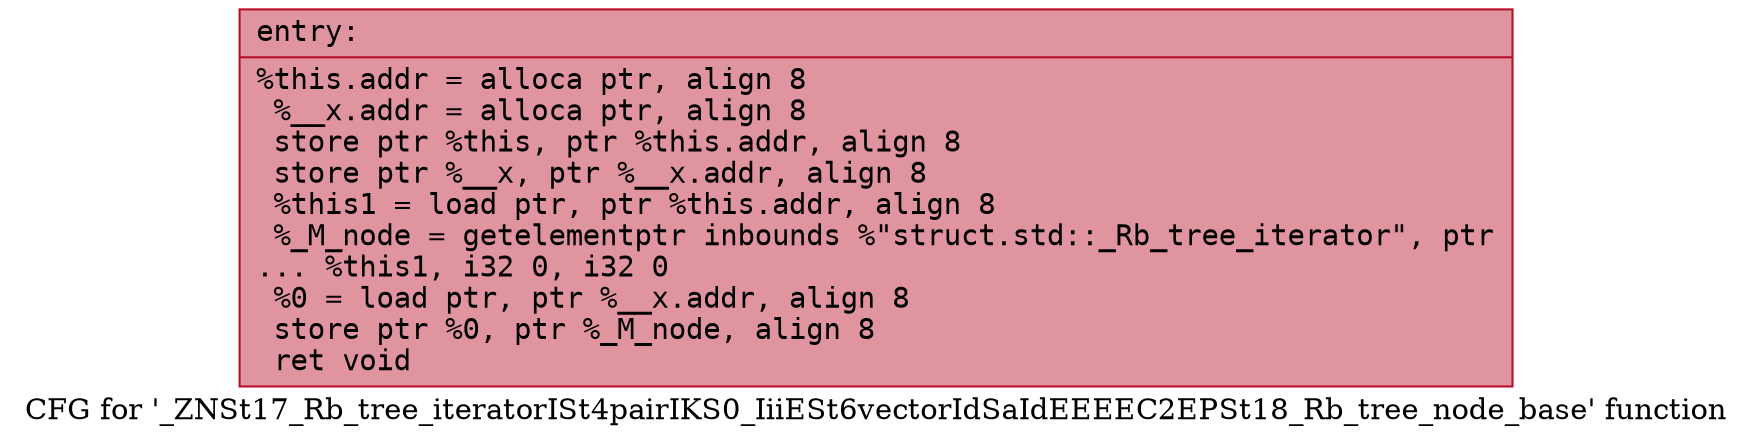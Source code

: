 digraph "CFG for '_ZNSt17_Rb_tree_iteratorISt4pairIKS0_IiiESt6vectorIdSaIdEEEEC2EPSt18_Rb_tree_node_base' function" {
	label="CFG for '_ZNSt17_Rb_tree_iteratorISt4pairIKS0_IiiESt6vectorIdSaIdEEEEC2EPSt18_Rb_tree_node_base' function";

	Node0x55e722dac570 [shape=record,color="#b70d28ff", style=filled, fillcolor="#b70d2870" fontname="Courier",label="{entry:\l|  %this.addr = alloca ptr, align 8\l  %__x.addr = alloca ptr, align 8\l  store ptr %this, ptr %this.addr, align 8\l  store ptr %__x, ptr %__x.addr, align 8\l  %this1 = load ptr, ptr %this.addr, align 8\l  %_M_node = getelementptr inbounds %\"struct.std::_Rb_tree_iterator\", ptr\l... %this1, i32 0, i32 0\l  %0 = load ptr, ptr %__x.addr, align 8\l  store ptr %0, ptr %_M_node, align 8\l  ret void\l}"];
}
